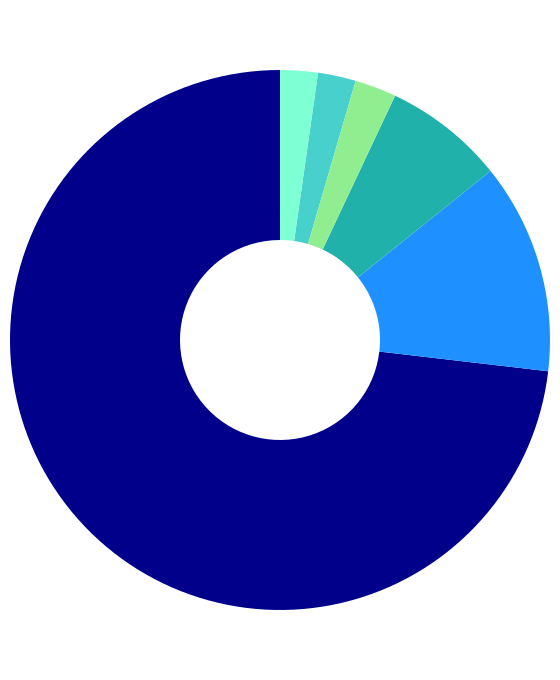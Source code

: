 {
  "$schema": "https://vega.github.io/schema/vega-lite/v4.json",
  "width": 270,
  "height": 330,
  "description": "A simple donut chart with embedded data.",
  "data": {
    "values": [
      {"Location": "Restaurant", "count": 11536},
      {"Location": "Private House", "count": 1989},
      {"Location": "Catering Service", "count": 1140},
      {"Location": "School/College/University", "count": 358},
      {"Location": "Unknown", "count": 355},
      {"Location": "Banquet Facility", "count": 392}
    ]
  },
  "mark": {"type": "arc", "innerRadius": 50},
  "encoding": {
    "theta": {"field": "count", "type": "quantitative"},
    "color": {
      "field": "Location",
      "type": "nominal",
      "scale": {
        "range": [
          "#90EE90",
          "#20B2AA",
          "#1E90FF",
          "#00008B",
          "#48D1CC",
          "#7FFFD4"
        ]
      },
      "legend": null
    },
    "order": {"field": "count", "sort": "ascending"},
    "tooltip": [
      {"field": "Location", "type": "nominal"},
      {"field": "count", "type": "quantitative"}
    ]
  },
  "view": {"stroke": null},
  "config": {}
}
